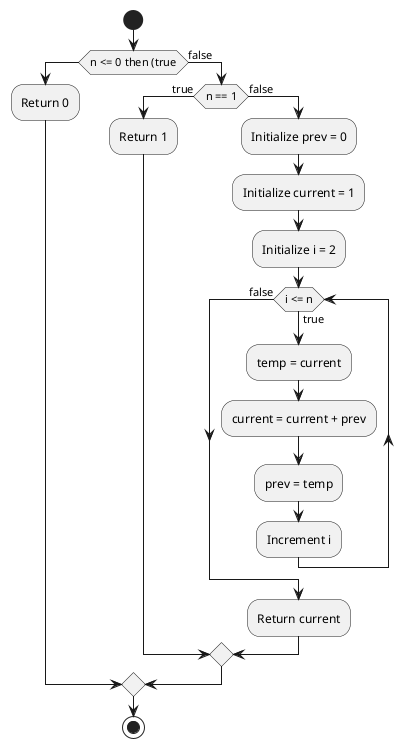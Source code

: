 @startuml
'https://plantuml.com/activity-diagram-beta

start

if (n <= 0 then (true)
  :Return 0;
else (false)
  if (n == 1) then (true)
    :Return 1;
  else (false)
    :Initialize prev = 0;
    :Initialize current = 1;
    :Initialize i = 2;

    while (i <= n) is (true)
      :temp = current;
      :current = current + prev;
      :prev = temp;
      :Increment i;
    endwhile (false)
    :Return current;
  endif
endif

stop

@enduml
